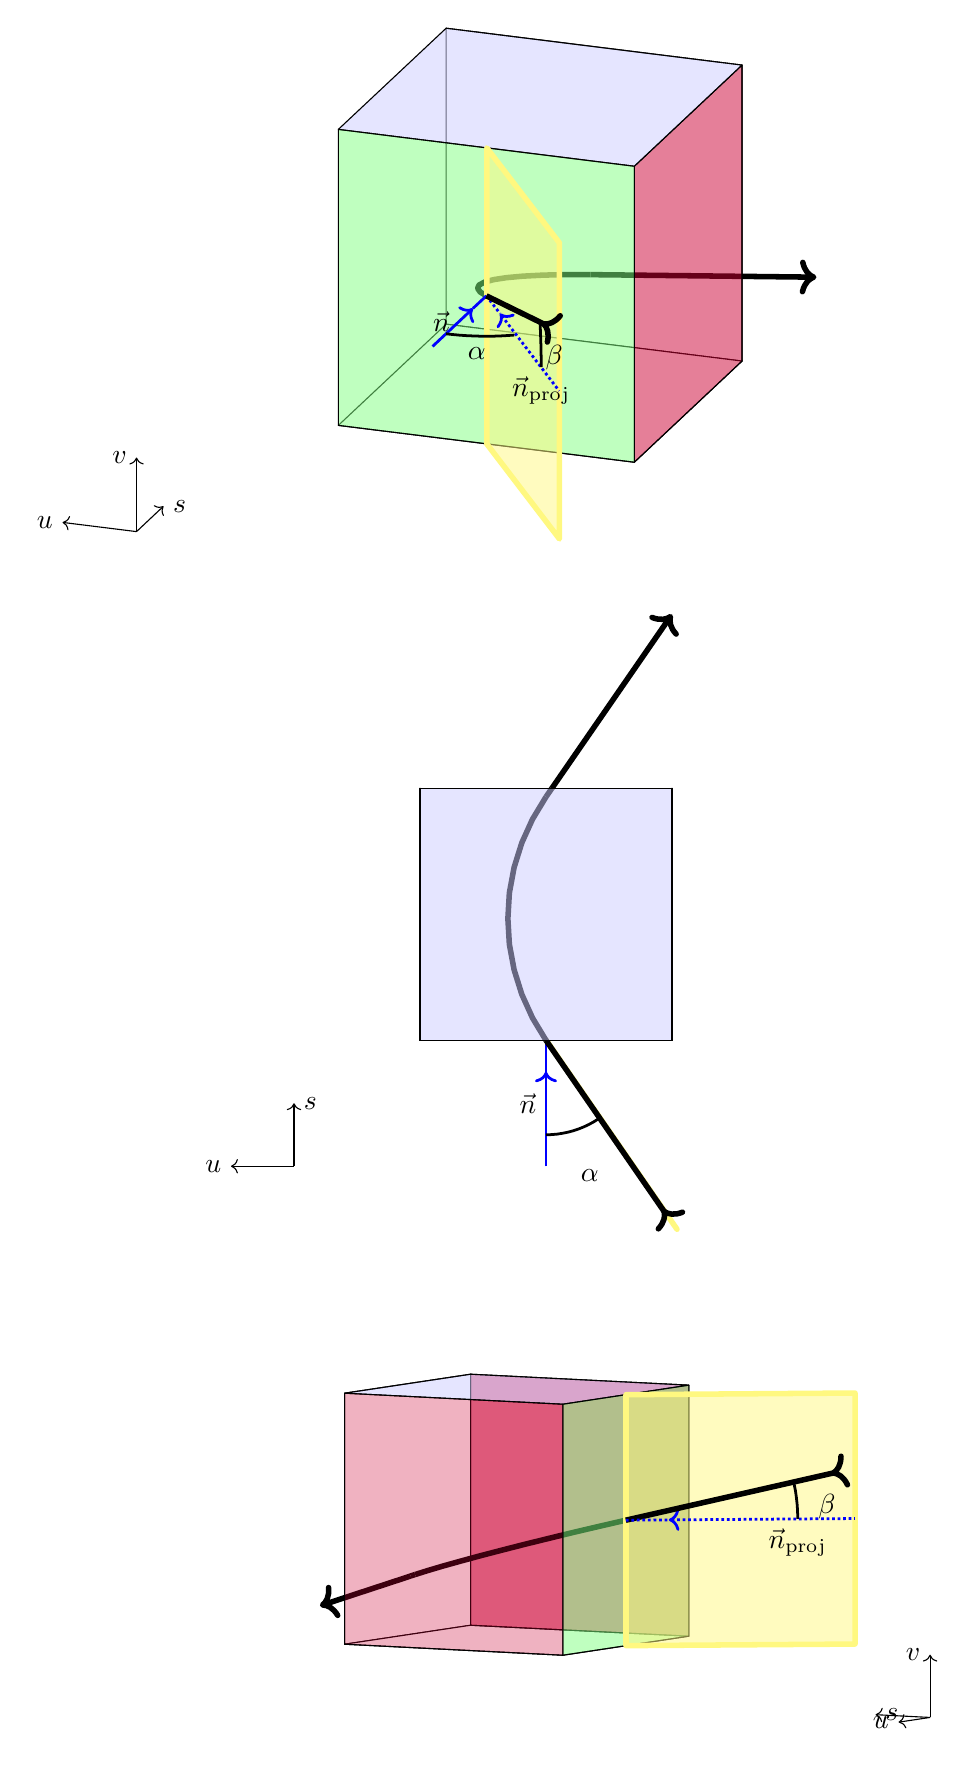 % Sketch output, version 0.2 (build 161d, Sat Feb 6 10:42:28 2010)
% Output language: PGF/TikZ,LaTeX
\begin{tikzpicture}[line join=round]
\draw[arrows=->,line width=2pt](1.481,-5.204)--(.33,-5.582);
\filldraw[fill opacity=0.,fill=white](2.243,-5.829)--(.643,-6.07)--(.643,-2.882)--(2.243,-2.641)--cycle;
\filldraw[fill=white](3.414,-6.21)--(.643,-6.07)--(2.243,-5.829)--(5.014,-5.968)--cycle;
\filldraw[fill=blue!20!red,fill opacity=0.5](5.014,-5.968)--(2.243,-5.829)--(2.243,-2.641)--(5.014,-2.78)--cycle;
\filldraw[fill=blue!20,fill opacity=0.5](3.414,-3.022)--(5.014,-2.78)--(2.243,-2.641)--(.643,-2.882)--cycle;
\draw[arrows=->,line width=2pt](3.899,11.322)--(6.635,11.291);
\draw[arrows=-,line width=2pt](1.538,-5.185)--(1.481,-5.204);
\draw[line width=2pt](4.214,-4.495)--(3.884,-4.571)--(3.556,-4.648)--(3.236,-4.726)--(2.927,-4.802)--(2.634,-4.877)--(2.361,-4.948)--(2.111,-5.016)--(1.889,-5.078)--(1.697,-5.135)--(1.538,-5.185);
\filldraw[fill=green!50,fill opacity=0.5](3.414,-6.21)--(5.014,-5.968)--(5.014,-2.78)--(3.414,-3.022)--cycle;
\filldraw[fill opacity=0.,fill=white](5.69,10.226)--(1.932,10.694)--(1.932,14.453)--(5.69,13.985)--cycle;
\filldraw[fill=white](.563,9.409)--(1.932,10.694)--(5.69,10.226)--(4.322,8.941)--cycle;
\filldraw[fill=yellow!50,fill opacity=0.5,color=yellow!50,line width=2pt](4.216,-2.901)--(4.216,-6.088)--(7.125,-6.068)--(7.125,-2.88)--cycle;
\filldraw[fill=blue!20!red,fill opacity=0.3](.643,-6.07)--(3.414,-6.21)--(3.414,-3.022)--(.643,-2.882)--cycle;
\draw[arrows=-,line width=2pt](3.764,11.323)--(3.899,11.322);
\draw[arrows=<-,color=blue,densely dotted,line width=1pt](4.76,-4.491)--(7.123,-4.474);
\draw[line width=1pt](6.397,-4.479)--(6.397,-4.433)--(6.395,-4.388)--(6.393,-4.342)--(6.39,-4.297)--(6.385,-4.251)--(6.38,-4.206)--(6.374,-4.161)--(6.367,-4.115)--(6.358,-4.07)--(6.349,-4.026);
\draw[arrows=-<,line width=2pt](4.214,-4.495)--(7.022,-3.856);
\draw[line width=2pt](2.43,11.062)--(2.363,11.104)--(2.332,11.15)--(2.35,11.191)--(2.418,11.228)--(2.535,11.26)--(2.698,11.285)--(2.905,11.304)--(3.155,11.317)--(3.442,11.324)--(3.764,11.323);
\draw[color=blue,densely dotted,line width=1pt](4.214,-4.495)--(4.76,-4.491);
\filldraw[fill=blue!20!red,fill opacity=0.5](4.322,8.941)--(5.69,10.226)--(5.69,13.985)--(4.322,12.7)--cycle;
\filldraw[fill=blue!20,fill opacity=0.5](.563,13.168)--(4.322,12.7)--(5.69,13.985)--(1.932,14.453)--cycle;
\draw[arrows=->](8.078,-7)--(7.386,-6.965);
\draw[arrows=->](8.078,-7)--(8.078,-6.203);
\draw[arrows=<-](7.678,-7.06)--(8.078,-7);
\draw[arrows=->](-2,8.06)--(-1.658,8.382);
\draw[line width=2pt](2.443,11.054)--(2.43,11.062);
\filldraw[fill=green!50,fill opacity=0.5](.563,9.409)--(4.322,8.941)--(4.322,12.7)--(.563,13.168)--cycle;
\draw[arrows=->](0,0)--(0,.8);
\draw[arrows=<-](-.8,0)--(0,0);
\draw[arrows=<-](-2.94,8.177)--(-2,8.06);
\filldraw[fill=yellow!50,fill opacity=0.5,color=yellow!50,line width=2pt](2.448,12.933)--(2.448,9.174)--(3.371,7.967)--(3.371,11.726)--cycle;
\draw[arrows=->](-2,8.06)--(-2,9);
\filldraw[fill=blue!20!red,fill opacity=0.5](4.8,1.6)--(4.8,4.8)--(4.8,4.8)--(4.8,1.6)--cycle;
\filldraw[fill=white](1.6,1.6)--(1.6,4.8)--(4.8,4.8)--(4.8,1.6)--cycle;
\filldraw[fill opacity=0.,fill=white](4.8,4.8)--(1.6,4.8)--(1.6,4.8)--(4.8,4.8)--cycle;
\filldraw[fill=blue!20!red,fill opacity=0.3](1.6,4.8)--(1.6,1.6)--(1.6,1.6)--(1.6,4.8)--cycle;
\filldraw[fill=green!50,fill opacity=0.5](1.6,1.6)--(4.8,1.6)--(4.8,1.6)--(1.6,1.6)--cycle;
\filldraw[fill=yellow!50,fill opacity=0.5,color=yellow!50,line width=2pt](3.204,1.6)--(3.204,1.6)--(4.864,-.8)--(4.864,-.8)--cycle;
\draw[arrows=->,line width=2pt](3.275,4.8)--(4.8,7.009);
\draw[color=blue,line width=1pt](2.272,10.894)--(2.443,11.054);
\draw[color=blue,densely dotted,line width=1pt](2.443,11.054)--(2.617,10.828);
\draw[arrows=-<,line width=2pt](2.443,11.054)--(3.331,10.619);
\draw[arrows=->,color=blue,line width=1pt](1.759,10.411)--(2.272,10.894);
\draw[arrows=-,line width=2pt](3.2,4.691)--(3.275,4.8);
\draw[line width=2pt](3.2,1.6)--(3.029,1.883)--(2.893,2.183)--(2.795,2.496)--(2.735,2.819)--(2.716,3.145)--(2.735,3.472)--(2.795,3.795)--(2.893,4.108)--(3.029,4.408)--(3.2,4.691);
\draw[arrows=<-,color=blue,densely dotted,line width=1pt](2.617,10.828)--(3.367,9.847);
\draw[line width=1pt](1.93,10.572)--(2.014,10.563)--(2.099,10.555)--(2.185,10.549)--(2.272,10.545)--(2.36,10.542)--(2.448,10.541)--(2.537,10.542)--(2.624,10.545)--(2.712,10.55)--(2.798,10.556);
\draw[arrows=->,color=blue,line width=1pt](3.2,0)--(3.2,1.2);
\draw[color=blue,line width=1pt](3.2,1.2)--(3.2,1.6);
\draw[line width=1pt](3.2,.4)--(3.271,.402)--(3.341,.408)--(3.411,.419)--(3.48,.433)--(3.548,.451)--(3.615,.474)--(3.68,.5)--(3.744,.53)--(3.806,.564)--(3.866,.602);
\draw[arrows=-<,line width=2pt](3.2,1.6)--(4.8,-.718);
\draw[line width=1pt](3.139,10.149)--(3.139,10.203)--(3.139,10.257)--(3.138,10.312)--(3.137,10.367)--(3.136,10.423)--(3.134,10.478)--(3.132,10.534)--(3.13,10.59)--(3.128,10.647)--(3.125,10.703);
\filldraw[fill=blue!20,fill opacity=0.5](1.6,1.6)--(4.8,1.6)--(4.8,4.8)--(1.6,4.8)--cycle;
\path (7.678,-7.06) node[left]  {$u$};
          
\path (8.078,-6.203) node[left]  {$v$};
          
\path (7.386,-6.965) node[right]  {$s$};
          
\path (6.536,-4.327) node[right] {$\beta$};
\path (6.397,-4.479) node[below] {$\vec{n}_{\text{proj}}$};
             
\path (3.52,-.12) node[right] {$\alpha$};
\path (3.2,.8) node[left] {$\vec{n}$};
             
\path (-.8,0) node[left]  {$u$};
          
\path (0,.8) node[right]  {$s$};
          
\path (3.071,10.272) node[right] {$\beta$};
\path (3.139,10.149) node[below] {$\vec{n}_{\text{proj}}$};
             
\path (2.083,10.316) node[right] {$\alpha$};
\path (2.101,10.733) node[left] {$\vec{n}$};
             
\path (-2,9) node[left]  {$v$};
          
\path (-2.94,8.177) node[left]  {$u$};
          
\path (-1.658,8.382) node[right]  {$s$};
          
\end{tikzpicture}% End sketch output
